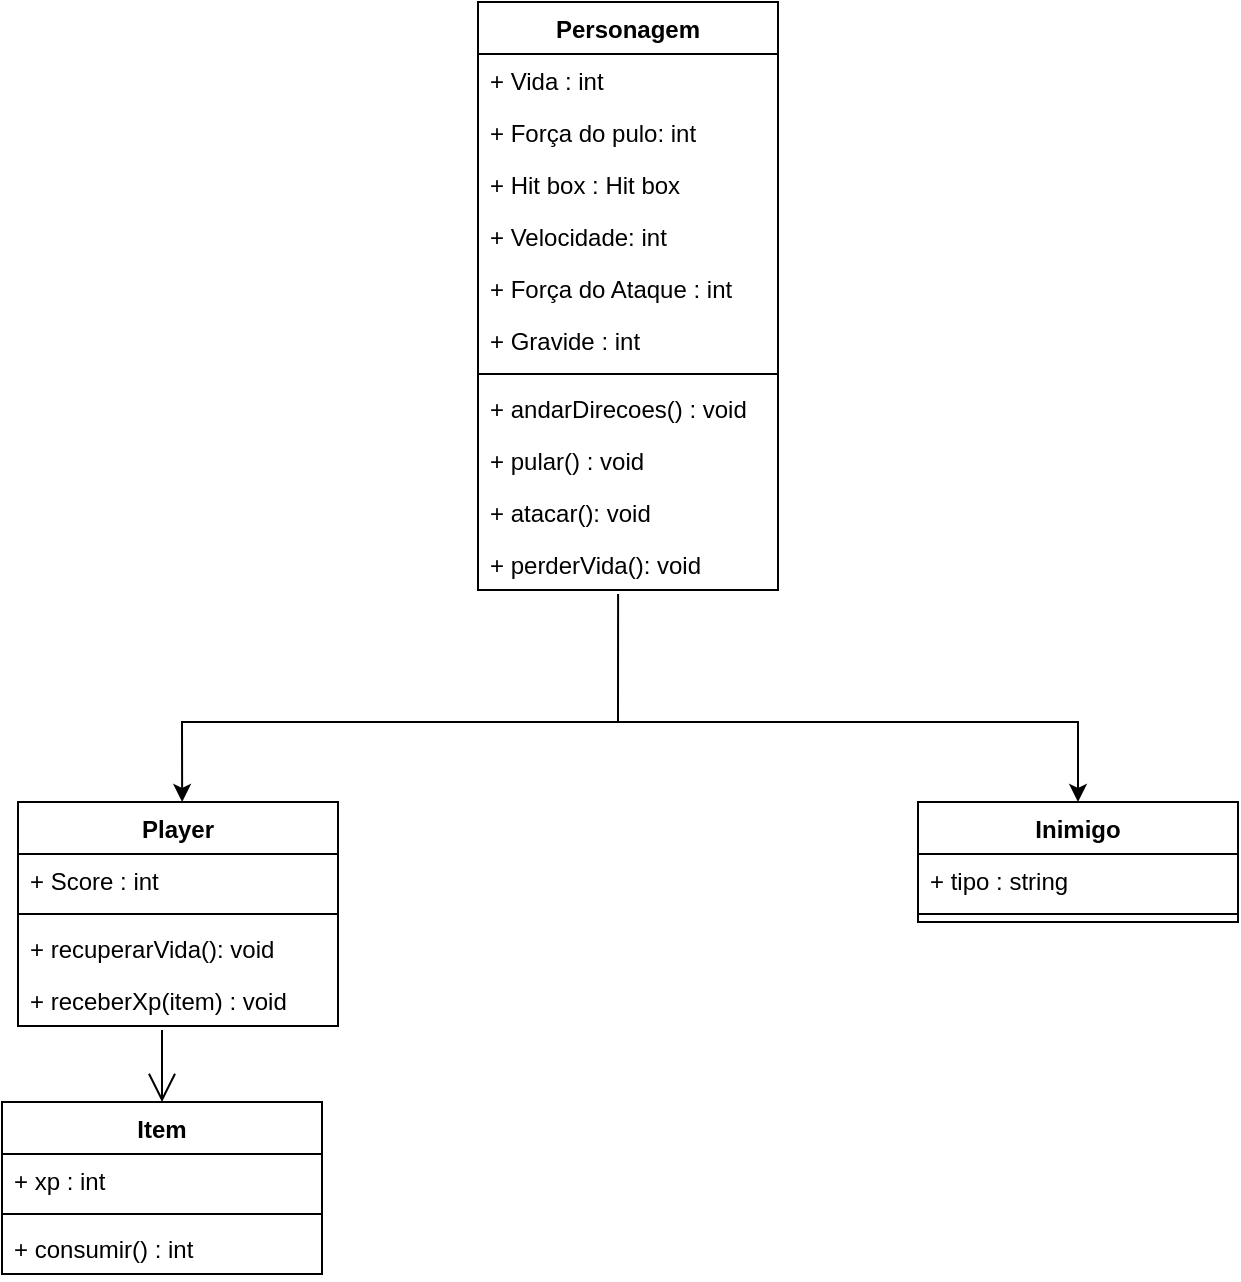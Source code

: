 <mxfile version="18.1.3" type="github">
  <diagram id="C5RBs43oDa-KdzZeNtuy" name="Page-1">
    <mxGraphModel dx="1169" dy="1828" grid="1" gridSize="10" guides="1" tooltips="1" connect="1" arrows="1" fold="1" page="1" pageScale="1" pageWidth="827" pageHeight="1169" math="0" shadow="0">
      <root>
        <mxCell id="WIyWlLk6GJQsqaUBKTNV-0" />
        <mxCell id="WIyWlLk6GJQsqaUBKTNV-1" parent="WIyWlLk6GJQsqaUBKTNV-0" />
        <mxCell id="WwyTCoV8y7GPD0vAzcys-17" value="" style="endArrow=classic;html=1;rounded=0;entryX=0.388;entryY=0;entryDx=0;entryDy=0;entryPerimeter=0;exitX=0.467;exitY=1.077;exitDx=0;exitDy=0;exitPerimeter=0;" edge="1" parent="WIyWlLk6GJQsqaUBKTNV-1" source="WwyTCoV8y7GPD0vAzcys-84">
          <mxGeometry width="50" height="50" relative="1" as="geometry">
            <mxPoint x="525" y="-10" as="sourcePoint" />
            <mxPoint x="272.08" y="100" as="targetPoint" />
            <Array as="points">
              <mxPoint x="490" y="60" />
              <mxPoint x="272" y="60" />
            </Array>
          </mxGeometry>
        </mxCell>
        <mxCell id="WwyTCoV8y7GPD0vAzcys-18" value="" style="endArrow=classic;html=1;rounded=0;entryX=0.5;entryY=0;entryDx=0;entryDy=0;" edge="1" parent="WIyWlLk6GJQsqaUBKTNV-1">
          <mxGeometry width="50" height="50" relative="1" as="geometry">
            <mxPoint x="490" y="60" as="sourcePoint" />
            <mxPoint x="720" y="100" as="targetPoint" />
            <Array as="points">
              <mxPoint x="490" y="60" />
              <mxPoint x="720" y="60" />
            </Array>
          </mxGeometry>
        </mxCell>
        <mxCell id="WwyTCoV8y7GPD0vAzcys-40" value="Inimigo" style="swimlane;fontStyle=1;align=center;verticalAlign=top;childLayout=stackLayout;horizontal=1;startSize=26;horizontalStack=0;resizeParent=1;resizeParentMax=0;resizeLast=0;collapsible=1;marginBottom=0;" vertex="1" parent="WIyWlLk6GJQsqaUBKTNV-1">
          <mxGeometry x="640" y="100" width="160" height="60" as="geometry" />
        </mxCell>
        <mxCell id="WwyTCoV8y7GPD0vAzcys-41" value="+ tipo : string" style="text;strokeColor=none;fillColor=none;align=left;verticalAlign=top;spacingLeft=4;spacingRight=4;overflow=hidden;rotatable=0;points=[[0,0.5],[1,0.5]];portConstraint=eastwest;" vertex="1" parent="WwyTCoV8y7GPD0vAzcys-40">
          <mxGeometry y="26" width="160" height="26" as="geometry" />
        </mxCell>
        <mxCell id="WwyTCoV8y7GPD0vAzcys-42" value="" style="line;strokeWidth=1;fillColor=none;align=left;verticalAlign=middle;spacingTop=-1;spacingLeft=3;spacingRight=3;rotatable=0;labelPosition=right;points=[];portConstraint=eastwest;" vertex="1" parent="WwyTCoV8y7GPD0vAzcys-40">
          <mxGeometry y="52" width="160" height="8" as="geometry" />
        </mxCell>
        <mxCell id="WwyTCoV8y7GPD0vAzcys-46" value="Personagem" style="swimlane;fontStyle=1;align=center;verticalAlign=top;childLayout=stackLayout;horizontal=1;startSize=26;horizontalStack=0;resizeParent=1;resizeParentMax=0;resizeLast=0;collapsible=1;marginBottom=0;" vertex="1" parent="WIyWlLk6GJQsqaUBKTNV-1">
          <mxGeometry x="420" y="-300" width="150" height="294" as="geometry" />
        </mxCell>
        <mxCell id="WwyTCoV8y7GPD0vAzcys-47" value="+ Vida : int" style="text;strokeColor=none;fillColor=none;align=left;verticalAlign=top;spacingLeft=4;spacingRight=4;overflow=hidden;rotatable=0;points=[[0,0.5],[1,0.5]];portConstraint=eastwest;" vertex="1" parent="WwyTCoV8y7GPD0vAzcys-46">
          <mxGeometry y="26" width="150" height="26" as="geometry" />
        </mxCell>
        <mxCell id="WwyTCoV8y7GPD0vAzcys-55" value="+ Força do pulo: int" style="text;strokeColor=none;fillColor=none;align=left;verticalAlign=top;spacingLeft=4;spacingRight=4;overflow=hidden;rotatable=0;points=[[0,0.5],[1,0.5]];portConstraint=eastwest;" vertex="1" parent="WwyTCoV8y7GPD0vAzcys-46">
          <mxGeometry y="52" width="150" height="26" as="geometry" />
        </mxCell>
        <mxCell id="WwyTCoV8y7GPD0vAzcys-54" value="+ Hit box : Hit box" style="text;strokeColor=none;fillColor=none;align=left;verticalAlign=top;spacingLeft=4;spacingRight=4;overflow=hidden;rotatable=0;points=[[0,0.5],[1,0.5]];portConstraint=eastwest;" vertex="1" parent="WwyTCoV8y7GPD0vAzcys-46">
          <mxGeometry y="78" width="150" height="26" as="geometry" />
        </mxCell>
        <mxCell id="WwyTCoV8y7GPD0vAzcys-56" value="+ Velocidade: int" style="text;strokeColor=none;fillColor=none;align=left;verticalAlign=top;spacingLeft=4;spacingRight=4;overflow=hidden;rotatable=0;points=[[0,0.5],[1,0.5]];portConstraint=eastwest;" vertex="1" parent="WwyTCoV8y7GPD0vAzcys-46">
          <mxGeometry y="104" width="150" height="26" as="geometry" />
        </mxCell>
        <mxCell id="WwyTCoV8y7GPD0vAzcys-53" value="+ Força do Ataque : int" style="text;strokeColor=none;fillColor=none;align=left;verticalAlign=top;spacingLeft=4;spacingRight=4;overflow=hidden;rotatable=0;points=[[0,0.5],[1,0.5]];portConstraint=eastwest;" vertex="1" parent="WwyTCoV8y7GPD0vAzcys-46">
          <mxGeometry y="130" width="150" height="26" as="geometry" />
        </mxCell>
        <mxCell id="WwyTCoV8y7GPD0vAzcys-52" value="+ Gravide : int" style="text;strokeColor=none;fillColor=none;align=left;verticalAlign=top;spacingLeft=4;spacingRight=4;overflow=hidden;rotatable=0;points=[[0,0.5],[1,0.5]];portConstraint=eastwest;" vertex="1" parent="WwyTCoV8y7GPD0vAzcys-46">
          <mxGeometry y="156" width="150" height="26" as="geometry" />
        </mxCell>
        <mxCell id="WwyTCoV8y7GPD0vAzcys-48" value="" style="line;strokeWidth=1;fillColor=none;align=left;verticalAlign=middle;spacingTop=-1;spacingLeft=3;spacingRight=3;rotatable=0;labelPosition=right;points=[];portConstraint=eastwest;" vertex="1" parent="WwyTCoV8y7GPD0vAzcys-46">
          <mxGeometry y="182" width="150" height="8" as="geometry" />
        </mxCell>
        <mxCell id="WwyTCoV8y7GPD0vAzcys-49" value="+ andarDirecoes() : void" style="text;strokeColor=none;fillColor=none;align=left;verticalAlign=top;spacingLeft=4;spacingRight=4;overflow=hidden;rotatable=0;points=[[0,0.5],[1,0.5]];portConstraint=eastwest;" vertex="1" parent="WwyTCoV8y7GPD0vAzcys-46">
          <mxGeometry y="190" width="150" height="26" as="geometry" />
        </mxCell>
        <mxCell id="WwyTCoV8y7GPD0vAzcys-50" value="+ pular() : void" style="text;strokeColor=none;fillColor=none;align=left;verticalAlign=top;spacingLeft=4;spacingRight=4;overflow=hidden;rotatable=0;points=[[0,0.5],[1,0.5]];portConstraint=eastwest;" vertex="1" parent="WwyTCoV8y7GPD0vAzcys-46">
          <mxGeometry y="216" width="150" height="26" as="geometry" />
        </mxCell>
        <mxCell id="WwyTCoV8y7GPD0vAzcys-58" value="+ atacar(): void" style="text;strokeColor=none;fillColor=none;align=left;verticalAlign=top;spacingLeft=4;spacingRight=4;overflow=hidden;rotatable=0;points=[[0,0.5],[1,0.5]];portConstraint=eastwest;" vertex="1" parent="WwyTCoV8y7GPD0vAzcys-46">
          <mxGeometry y="242" width="150" height="26" as="geometry" />
        </mxCell>
        <mxCell id="WwyTCoV8y7GPD0vAzcys-84" value="+ perderVida(): void" style="text;strokeColor=none;fillColor=none;align=left;verticalAlign=top;spacingLeft=4;spacingRight=4;overflow=hidden;rotatable=0;points=[[0,0.5],[1,0.5]];portConstraint=eastwest;" vertex="1" parent="WwyTCoV8y7GPD0vAzcys-46">
          <mxGeometry y="268" width="150" height="26" as="geometry" />
        </mxCell>
        <mxCell id="WwyTCoV8y7GPD0vAzcys-70" value="Item" style="swimlane;fontStyle=1;align=center;verticalAlign=top;childLayout=stackLayout;horizontal=1;startSize=26;horizontalStack=0;resizeParent=1;resizeParentMax=0;resizeLast=0;collapsible=1;marginBottom=0;" vertex="1" parent="WIyWlLk6GJQsqaUBKTNV-1">
          <mxGeometry x="182" y="250" width="160" height="86" as="geometry" />
        </mxCell>
        <mxCell id="WwyTCoV8y7GPD0vAzcys-71" value="+ xp : int" style="text;strokeColor=none;fillColor=none;align=left;verticalAlign=top;spacingLeft=4;spacingRight=4;overflow=hidden;rotatable=0;points=[[0,0.5],[1,0.5]];portConstraint=eastwest;" vertex="1" parent="WwyTCoV8y7GPD0vAzcys-70">
          <mxGeometry y="26" width="160" height="26" as="geometry" />
        </mxCell>
        <mxCell id="WwyTCoV8y7GPD0vAzcys-72" value="" style="line;strokeWidth=1;fillColor=none;align=left;verticalAlign=middle;spacingTop=-1;spacingLeft=3;spacingRight=3;rotatable=0;labelPosition=right;points=[];portConstraint=eastwest;" vertex="1" parent="WwyTCoV8y7GPD0vAzcys-70">
          <mxGeometry y="52" width="160" height="8" as="geometry" />
        </mxCell>
        <mxCell id="WwyTCoV8y7GPD0vAzcys-73" value="+ consumir() : int" style="text;strokeColor=none;fillColor=none;align=left;verticalAlign=top;spacingLeft=4;spacingRight=4;overflow=hidden;rotatable=0;points=[[0,0.5],[1,0.5]];portConstraint=eastwest;" vertex="1" parent="WwyTCoV8y7GPD0vAzcys-70">
          <mxGeometry y="60" width="160" height="26" as="geometry" />
        </mxCell>
        <mxCell id="WwyTCoV8y7GPD0vAzcys-79" value="Player" style="swimlane;fontStyle=1;align=center;verticalAlign=top;childLayout=stackLayout;horizontal=1;startSize=26;horizontalStack=0;resizeParent=1;resizeParentMax=0;resizeLast=0;collapsible=1;marginBottom=0;" vertex="1" parent="WIyWlLk6GJQsqaUBKTNV-1">
          <mxGeometry x="190" y="100" width="160" height="112" as="geometry" />
        </mxCell>
        <mxCell id="WwyTCoV8y7GPD0vAzcys-80" value="+ Score : int" style="text;strokeColor=none;fillColor=none;align=left;verticalAlign=top;spacingLeft=4;spacingRight=4;overflow=hidden;rotatable=0;points=[[0,0.5],[1,0.5]];portConstraint=eastwest;" vertex="1" parent="WwyTCoV8y7GPD0vAzcys-79">
          <mxGeometry y="26" width="160" height="26" as="geometry" />
        </mxCell>
        <mxCell id="WwyTCoV8y7GPD0vAzcys-81" value="" style="line;strokeWidth=1;fillColor=none;align=left;verticalAlign=middle;spacingTop=-1;spacingLeft=3;spacingRight=3;rotatable=0;labelPosition=right;points=[];portConstraint=eastwest;" vertex="1" parent="WwyTCoV8y7GPD0vAzcys-79">
          <mxGeometry y="52" width="160" height="8" as="geometry" />
        </mxCell>
        <mxCell id="WwyTCoV8y7GPD0vAzcys-82" value="+ recuperarVida(): void" style="text;strokeColor=none;fillColor=none;align=left;verticalAlign=top;spacingLeft=4;spacingRight=4;overflow=hidden;rotatable=0;points=[[0,0.5],[1,0.5]];portConstraint=eastwest;" vertex="1" parent="WwyTCoV8y7GPD0vAzcys-79">
          <mxGeometry y="60" width="160" height="26" as="geometry" />
        </mxCell>
        <mxCell id="WwyTCoV8y7GPD0vAzcys-85" value="+ receberXp(item) : void" style="text;strokeColor=none;fillColor=none;align=left;verticalAlign=top;spacingLeft=4;spacingRight=4;overflow=hidden;rotatable=0;points=[[0,0.5],[1,0.5]];portConstraint=eastwest;" vertex="1" parent="WwyTCoV8y7GPD0vAzcys-79">
          <mxGeometry y="86" width="160" height="26" as="geometry" />
        </mxCell>
        <mxCell id="WwyTCoV8y7GPD0vAzcys-87" value="" style="endArrow=open;endFill=1;endSize=12;html=1;rounded=0;exitX=0.45;exitY=1.077;exitDx=0;exitDy=0;exitPerimeter=0;entryX=0.5;entryY=0;entryDx=0;entryDy=0;" edge="1" parent="WIyWlLk6GJQsqaUBKTNV-1" source="WwyTCoV8y7GPD0vAzcys-85" target="WwyTCoV8y7GPD0vAzcys-70">
          <mxGeometry width="160" relative="1" as="geometry">
            <mxPoint x="140" y="190" as="sourcePoint" />
            <mxPoint x="300" y="190" as="targetPoint" />
          </mxGeometry>
        </mxCell>
      </root>
    </mxGraphModel>
  </diagram>
</mxfile>
